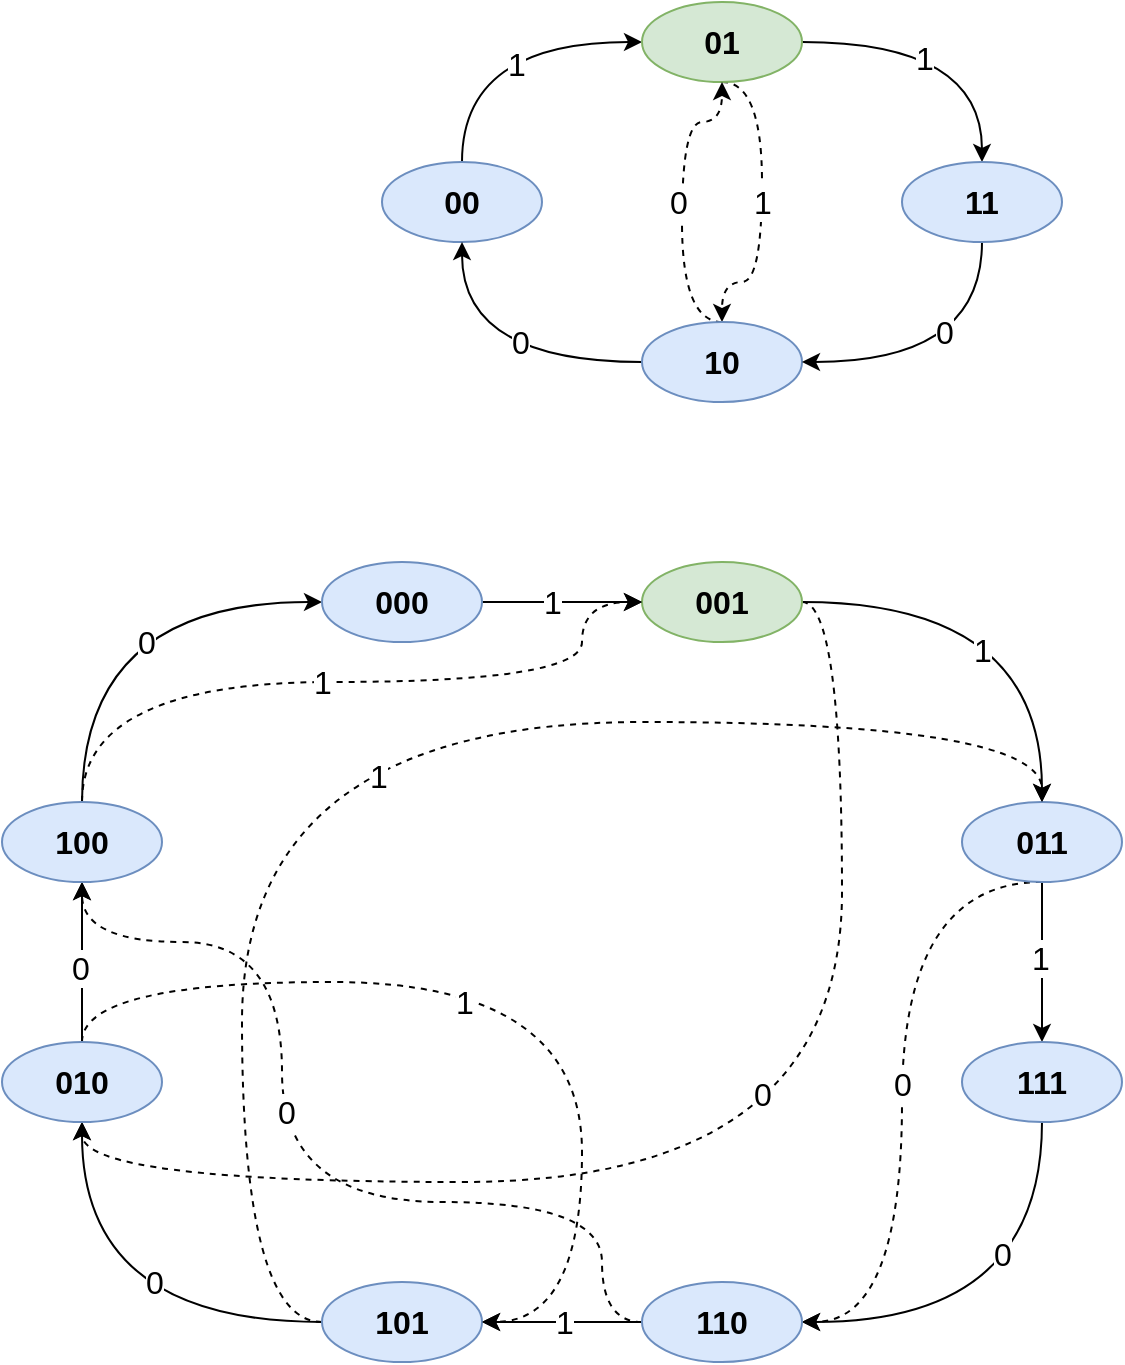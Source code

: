 <mxfile version="24.7.7">
  <diagram name="Page-1" id="99bclCvsHSO2PYTWa3nu">
    <mxGraphModel dx="968" dy="684" grid="1" gridSize="10" guides="1" tooltips="1" connect="1" arrows="1" fold="1" page="1" pageScale="1" pageWidth="850" pageHeight="1100" math="0" shadow="0">
      <root>
        <mxCell id="0" />
        <mxCell id="1" parent="0" />
        <mxCell id="lg_EyMamGVI91yFSFqXe-5" style="edgeStyle=orthogonalEdgeStyle;rounded=0;orthogonalLoop=1;jettySize=auto;html=1;exitX=0.5;exitY=0;exitDx=0;exitDy=0;entryX=0;entryY=0.5;entryDx=0;entryDy=0;curved=1;" edge="1" parent="1" source="lg_EyMamGVI91yFSFqXe-1" target="lg_EyMamGVI91yFSFqXe-2">
          <mxGeometry relative="1" as="geometry" />
        </mxCell>
        <mxCell id="lg_EyMamGVI91yFSFqXe-21" value="&lt;font style=&quot;font-size: 16px;&quot;&gt;1&lt;/font&gt;" style="edgeLabel;html=1;align=center;verticalAlign=middle;resizable=0;points=[];" vertex="1" connectable="0" parent="lg_EyMamGVI91yFSFqXe-5">
          <mxGeometry x="0.16" y="-11" relative="1" as="geometry">
            <mxPoint as="offset" />
          </mxGeometry>
        </mxCell>
        <mxCell id="lg_EyMamGVI91yFSFqXe-1" value="00" style="ellipse;whiteSpace=wrap;html=1;fillColor=#dae8fc;strokeColor=#6c8ebf;fontStyle=1;fontSize=16;" vertex="1" parent="1">
          <mxGeometry x="270" y="240" width="80" height="40" as="geometry" />
        </mxCell>
        <mxCell id="lg_EyMamGVI91yFSFqXe-6" style="edgeStyle=orthogonalEdgeStyle;rounded=0;orthogonalLoop=1;jettySize=auto;html=1;exitX=1;exitY=0.5;exitDx=0;exitDy=0;entryX=0.5;entryY=0;entryDx=0;entryDy=0;curved=1;" edge="1" parent="1" source="lg_EyMamGVI91yFSFqXe-2" target="lg_EyMamGVI91yFSFqXe-4">
          <mxGeometry relative="1" as="geometry" />
        </mxCell>
        <mxCell id="lg_EyMamGVI91yFSFqXe-17" value="&lt;font style=&quot;font-size: 16px;&quot;&gt;1&lt;/font&gt;" style="edgeLabel;html=1;align=center;verticalAlign=middle;resizable=0;points=[];" vertex="1" connectable="0" parent="lg_EyMamGVI91yFSFqXe-6">
          <mxGeometry x="-0.187" y="-8" relative="1" as="geometry">
            <mxPoint as="offset" />
          </mxGeometry>
        </mxCell>
        <mxCell id="lg_EyMamGVI91yFSFqXe-14" style="edgeStyle=orthogonalEdgeStyle;curved=1;rounded=0;orthogonalLoop=1;jettySize=auto;html=1;exitX=0.5;exitY=1;exitDx=0;exitDy=0;entryX=0.5;entryY=0;entryDx=0;entryDy=0;dashed=1;" edge="1" parent="1" source="lg_EyMamGVI91yFSFqXe-2" target="lg_EyMamGVI91yFSFqXe-3">
          <mxGeometry relative="1" as="geometry">
            <Array as="points">
              <mxPoint x="460" y="200" />
              <mxPoint x="460" y="300" />
              <mxPoint x="440" y="300" />
            </Array>
          </mxGeometry>
        </mxCell>
        <mxCell id="lg_EyMamGVI91yFSFqXe-19" value="&lt;font style=&quot;font-size: 16px;&quot;&gt;1&lt;/font&gt;" style="edgeLabel;html=1;align=center;verticalAlign=middle;resizable=0;points=[];" vertex="1" connectable="0" parent="lg_EyMamGVI91yFSFqXe-14">
          <mxGeometry x="-0.013" y="2" relative="1" as="geometry">
            <mxPoint x="-2" y="1" as="offset" />
          </mxGeometry>
        </mxCell>
        <mxCell id="lg_EyMamGVI91yFSFqXe-2" value="01" style="ellipse;whiteSpace=wrap;html=1;fillColor=#d5e8d4;strokeColor=#82b366;fontStyle=1;fontSize=16;" vertex="1" parent="1">
          <mxGeometry x="400" y="160" width="80" height="40" as="geometry" />
        </mxCell>
        <mxCell id="lg_EyMamGVI91yFSFqXe-8" style="edgeStyle=orthogonalEdgeStyle;rounded=0;orthogonalLoop=1;jettySize=auto;html=1;exitX=0;exitY=0.5;exitDx=0;exitDy=0;entryX=0.5;entryY=1;entryDx=0;entryDy=0;curved=1;" edge="1" parent="1" source="lg_EyMamGVI91yFSFqXe-3" target="lg_EyMamGVI91yFSFqXe-1">
          <mxGeometry relative="1" as="geometry" />
        </mxCell>
        <mxCell id="lg_EyMamGVI91yFSFqXe-22" value="&lt;font style=&quot;font-size: 16px;&quot;&gt;0&lt;/font&gt;" style="edgeLabel;html=1;align=center;verticalAlign=middle;resizable=0;points=[];" vertex="1" connectable="0" parent="lg_EyMamGVI91yFSFqXe-8">
          <mxGeometry x="-0.187" y="-10" relative="1" as="geometry">
            <mxPoint as="offset" />
          </mxGeometry>
        </mxCell>
        <mxCell id="lg_EyMamGVI91yFSFqXe-13" style="edgeStyle=orthogonalEdgeStyle;curved=1;rounded=0;orthogonalLoop=1;jettySize=auto;html=1;exitX=0.5;exitY=0;exitDx=0;exitDy=0;entryX=0.5;entryY=1;entryDx=0;entryDy=0;dashed=1;" edge="1" parent="1" source="lg_EyMamGVI91yFSFqXe-3" target="lg_EyMamGVI91yFSFqXe-2">
          <mxGeometry relative="1" as="geometry">
            <Array as="points">
              <mxPoint x="420" y="320" />
              <mxPoint x="420" y="220" />
              <mxPoint x="440" y="220" />
            </Array>
          </mxGeometry>
        </mxCell>
        <mxCell id="lg_EyMamGVI91yFSFqXe-20" value="&lt;font style=&quot;font-size: 16px;&quot;&gt;0&lt;/font&gt;" style="edgeLabel;html=1;align=center;verticalAlign=middle;resizable=0;points=[];" vertex="1" connectable="0" parent="lg_EyMamGVI91yFSFqXe-13">
          <mxGeometry y="2" relative="1" as="geometry">
            <mxPoint as="offset" />
          </mxGeometry>
        </mxCell>
        <mxCell id="lg_EyMamGVI91yFSFqXe-3" value="10" style="ellipse;whiteSpace=wrap;html=1;fillColor=#dae8fc;strokeColor=#6c8ebf;fontStyle=1;fontSize=16;" vertex="1" parent="1">
          <mxGeometry x="400" y="320" width="80" height="40" as="geometry" />
        </mxCell>
        <mxCell id="lg_EyMamGVI91yFSFqXe-7" style="edgeStyle=orthogonalEdgeStyle;rounded=0;orthogonalLoop=1;jettySize=auto;html=1;exitX=0.5;exitY=1;exitDx=0;exitDy=0;entryX=1;entryY=0.5;entryDx=0;entryDy=0;curved=1;" edge="1" parent="1" source="lg_EyMamGVI91yFSFqXe-4" target="lg_EyMamGVI91yFSFqXe-3">
          <mxGeometry relative="1" as="geometry" />
        </mxCell>
        <mxCell id="lg_EyMamGVI91yFSFqXe-18" value="&lt;font style=&quot;font-size: 16px;&quot;&gt;0&lt;/font&gt;" style="edgeLabel;html=1;align=center;verticalAlign=middle;resizable=0;points=[];" vertex="1" connectable="0" parent="lg_EyMamGVI91yFSFqXe-7">
          <mxGeometry x="0.053" y="-15" relative="1" as="geometry">
            <mxPoint as="offset" />
          </mxGeometry>
        </mxCell>
        <mxCell id="lg_EyMamGVI91yFSFqXe-4" value="11" style="ellipse;whiteSpace=wrap;html=1;fillColor=#dae8fc;strokeColor=#6c8ebf;fontStyle=1;fontSize=16;" vertex="1" parent="1">
          <mxGeometry x="530" y="240" width="80" height="40" as="geometry" />
        </mxCell>
        <mxCell id="lg_EyMamGVI91yFSFqXe-31" style="edgeStyle=orthogonalEdgeStyle;curved=1;rounded=0;orthogonalLoop=1;jettySize=auto;html=1;exitX=1;exitY=0.5;exitDx=0;exitDy=0;entryX=0.5;entryY=0;entryDx=0;entryDy=0;" edge="1" parent="1" source="lg_EyMamGVI91yFSFqXe-23" target="lg_EyMamGVI91yFSFqXe-24">
          <mxGeometry relative="1" as="geometry" />
        </mxCell>
        <mxCell id="lg_EyMamGVI91yFSFqXe-71" value="&lt;font style=&quot;font-size: 16px;&quot;&gt;1&lt;/font&gt;" style="edgeLabel;html=1;align=center;verticalAlign=middle;resizable=0;points=[];" vertex="1" connectable="0" parent="lg_EyMamGVI91yFSFqXe-31">
          <mxGeometry x="-0.182" y="-23" relative="1" as="geometry">
            <mxPoint y="1" as="offset" />
          </mxGeometry>
        </mxCell>
        <mxCell id="lg_EyMamGVI91yFSFqXe-58" style="edgeStyle=orthogonalEdgeStyle;curved=1;rounded=0;orthogonalLoop=1;jettySize=auto;html=1;exitX=1;exitY=0.5;exitDx=0;exitDy=0;entryX=0.5;entryY=1;entryDx=0;entryDy=0;dashed=1;" edge="1" parent="1" source="lg_EyMamGVI91yFSFqXe-23" target="lg_EyMamGVI91yFSFqXe-28">
          <mxGeometry relative="1" as="geometry">
            <Array as="points">
              <mxPoint x="500" y="460" />
              <mxPoint x="500" y="750" />
              <mxPoint x="120" y="750" />
            </Array>
          </mxGeometry>
        </mxCell>
        <mxCell id="lg_EyMamGVI91yFSFqXe-64" value="&lt;font style=&quot;font-size: 16px;&quot;&gt;0&lt;/font&gt;" style="edgeLabel;html=1;align=center;verticalAlign=middle;resizable=0;points=[];" vertex="1" connectable="0" parent="lg_EyMamGVI91yFSFqXe-58">
          <mxGeometry x="-0.261" y="-40" relative="1" as="geometry">
            <mxPoint as="offset" />
          </mxGeometry>
        </mxCell>
        <mxCell id="lg_EyMamGVI91yFSFqXe-23" value="001" style="ellipse;whiteSpace=wrap;html=1;fillColor=#d5e8d4;strokeColor=#82b366;fontStyle=1;fontSize=16;" vertex="1" parent="1">
          <mxGeometry x="400" y="440" width="80" height="40" as="geometry" />
        </mxCell>
        <mxCell id="lg_EyMamGVI91yFSFqXe-32" style="edgeStyle=orthogonalEdgeStyle;curved=1;rounded=0;orthogonalLoop=1;jettySize=auto;html=1;exitX=0.5;exitY=1;exitDx=0;exitDy=0;" edge="1" parent="1" source="lg_EyMamGVI91yFSFqXe-24" target="lg_EyMamGVI91yFSFqXe-25">
          <mxGeometry relative="1" as="geometry" />
        </mxCell>
        <mxCell id="lg_EyMamGVI91yFSFqXe-72" value="&lt;font style=&quot;font-size: 16px;&quot;&gt;1&lt;/font&gt;" style="edgeLabel;html=1;align=center;verticalAlign=middle;resizable=0;points=[];" vertex="1" connectable="0" parent="lg_EyMamGVI91yFSFqXe-32">
          <mxGeometry x="-0.062" relative="1" as="geometry">
            <mxPoint x="-1" as="offset" />
          </mxGeometry>
        </mxCell>
        <mxCell id="lg_EyMamGVI91yFSFqXe-56" style="edgeStyle=orthogonalEdgeStyle;curved=1;rounded=0;orthogonalLoop=1;jettySize=auto;html=1;exitX=0.5;exitY=1;exitDx=0;exitDy=0;entryX=1;entryY=0.5;entryDx=0;entryDy=0;dashed=1;" edge="1" parent="1" source="lg_EyMamGVI91yFSFqXe-24" target="lg_EyMamGVI91yFSFqXe-26">
          <mxGeometry relative="1" as="geometry">
            <Array as="points">
              <mxPoint x="530" y="600" />
              <mxPoint x="530" y="820" />
            </Array>
          </mxGeometry>
        </mxCell>
        <mxCell id="lg_EyMamGVI91yFSFqXe-67" value="&lt;font style=&quot;font-size: 16px;&quot;&gt;0&lt;/font&gt;" style="edgeLabel;html=1;align=center;verticalAlign=middle;resizable=0;points=[];" vertex="1" connectable="0" parent="lg_EyMamGVI91yFSFqXe-56">
          <mxGeometry x="-0.032" y="2" relative="1" as="geometry">
            <mxPoint x="-2" y="6" as="offset" />
          </mxGeometry>
        </mxCell>
        <mxCell id="lg_EyMamGVI91yFSFqXe-24" value="011" style="ellipse;whiteSpace=wrap;html=1;fillColor=#dae8fc;strokeColor=#6c8ebf;fontStyle=1;fontSize=16;" vertex="1" parent="1">
          <mxGeometry x="560" y="560" width="80" height="40" as="geometry" />
        </mxCell>
        <mxCell id="lg_EyMamGVI91yFSFqXe-33" style="edgeStyle=orthogonalEdgeStyle;curved=1;rounded=0;orthogonalLoop=1;jettySize=auto;html=1;exitX=0.5;exitY=1;exitDx=0;exitDy=0;entryX=1;entryY=0.5;entryDx=0;entryDy=0;" edge="1" parent="1" source="lg_EyMamGVI91yFSFqXe-25" target="lg_EyMamGVI91yFSFqXe-26">
          <mxGeometry relative="1" as="geometry" />
        </mxCell>
        <mxCell id="lg_EyMamGVI91yFSFqXe-73" value="&lt;font style=&quot;font-size: 16px;&quot;&gt;0&lt;/font&gt;" style="edgeLabel;html=1;align=center;verticalAlign=middle;resizable=0;points=[];" vertex="1" connectable="0" parent="lg_EyMamGVI91yFSFqXe-33">
          <mxGeometry x="-0.405" y="-18" relative="1" as="geometry">
            <mxPoint x="-2" as="offset" />
          </mxGeometry>
        </mxCell>
        <mxCell id="lg_EyMamGVI91yFSFqXe-25" value="111" style="ellipse;whiteSpace=wrap;html=1;fillColor=#dae8fc;strokeColor=#6c8ebf;fontStyle=1;fontSize=16;" vertex="1" parent="1">
          <mxGeometry x="560" y="680" width="80" height="40" as="geometry" />
        </mxCell>
        <mxCell id="lg_EyMamGVI91yFSFqXe-34" style="edgeStyle=orthogonalEdgeStyle;curved=1;rounded=0;orthogonalLoop=1;jettySize=auto;html=1;exitX=0;exitY=0.5;exitDx=0;exitDy=0;" edge="1" parent="1" source="lg_EyMamGVI91yFSFqXe-26" target="lg_EyMamGVI91yFSFqXe-27">
          <mxGeometry relative="1" as="geometry" />
        </mxCell>
        <mxCell id="lg_EyMamGVI91yFSFqXe-74" value="&lt;font style=&quot;font-size: 16px;&quot;&gt;1&lt;/font&gt;" style="edgeLabel;html=1;align=center;verticalAlign=middle;resizable=0;points=[];" vertex="1" connectable="0" parent="lg_EyMamGVI91yFSFqXe-34">
          <mxGeometry x="-0.025" relative="1" as="geometry">
            <mxPoint as="offset" />
          </mxGeometry>
        </mxCell>
        <mxCell id="lg_EyMamGVI91yFSFqXe-57" style="edgeStyle=orthogonalEdgeStyle;curved=1;rounded=0;orthogonalLoop=1;jettySize=auto;html=1;exitX=0;exitY=0.5;exitDx=0;exitDy=0;entryX=0.5;entryY=1;entryDx=0;entryDy=0;dashed=1;" edge="1" parent="1" source="lg_EyMamGVI91yFSFqXe-26" target="lg_EyMamGVI91yFSFqXe-29">
          <mxGeometry relative="1" as="geometry">
            <Array as="points">
              <mxPoint x="380" y="820" />
              <mxPoint x="380" y="760" />
              <mxPoint x="220" y="760" />
              <mxPoint x="220" y="630" />
              <mxPoint x="120" y="630" />
            </Array>
          </mxGeometry>
        </mxCell>
        <mxCell id="lg_EyMamGVI91yFSFqXe-69" value="&lt;font style=&quot;font-size: 16px;&quot;&gt;0&lt;/font&gt;" style="edgeLabel;html=1;align=center;verticalAlign=middle;resizable=0;points=[];" vertex="1" connectable="0" parent="lg_EyMamGVI91yFSFqXe-57">
          <mxGeometry x="0.146" y="-2" relative="1" as="geometry">
            <mxPoint y="1" as="offset" />
          </mxGeometry>
        </mxCell>
        <mxCell id="lg_EyMamGVI91yFSFqXe-26" value="110" style="ellipse;whiteSpace=wrap;html=1;fillColor=#dae8fc;strokeColor=#6c8ebf;fontStyle=1;fontSize=16;" vertex="1" parent="1">
          <mxGeometry x="400" y="800" width="80" height="40" as="geometry" />
        </mxCell>
        <mxCell id="lg_EyMamGVI91yFSFqXe-35" style="edgeStyle=orthogonalEdgeStyle;curved=1;rounded=0;orthogonalLoop=1;jettySize=auto;html=1;exitX=0;exitY=0.5;exitDx=0;exitDy=0;entryX=0.5;entryY=1;entryDx=0;entryDy=0;" edge="1" parent="1" source="lg_EyMamGVI91yFSFqXe-27" target="lg_EyMamGVI91yFSFqXe-28">
          <mxGeometry relative="1" as="geometry" />
        </mxCell>
        <mxCell id="lg_EyMamGVI91yFSFqXe-75" value="&lt;font style=&quot;font-size: 16px;&quot;&gt;0&lt;/font&gt;" style="edgeLabel;html=1;align=center;verticalAlign=middle;resizable=0;points=[];" vertex="1" connectable="0" parent="lg_EyMamGVI91yFSFqXe-35">
          <mxGeometry x="-0.236" y="-17" relative="1" as="geometry">
            <mxPoint y="-3" as="offset" />
          </mxGeometry>
        </mxCell>
        <mxCell id="lg_EyMamGVI91yFSFqXe-59" style="edgeStyle=orthogonalEdgeStyle;curved=1;rounded=0;orthogonalLoop=1;jettySize=auto;html=1;exitX=0;exitY=0.5;exitDx=0;exitDy=0;entryX=0.5;entryY=0;entryDx=0;entryDy=0;dashed=1;" edge="1" parent="1" source="lg_EyMamGVI91yFSFqXe-27" target="lg_EyMamGVI91yFSFqXe-24">
          <mxGeometry relative="1" as="geometry">
            <Array as="points">
              <mxPoint x="200" y="820" />
              <mxPoint x="200" y="520" />
              <mxPoint x="600" y="520" />
            </Array>
          </mxGeometry>
        </mxCell>
        <mxCell id="lg_EyMamGVI91yFSFqXe-66" value="&lt;font style=&quot;font-size: 16px;&quot;&gt;1&lt;/font&gt;" style="edgeLabel;html=1;align=center;verticalAlign=middle;resizable=0;points=[];" vertex="1" connectable="0" parent="lg_EyMamGVI91yFSFqXe-59">
          <mxGeometry x="0.046" y="-26" relative="1" as="geometry">
            <mxPoint y="1" as="offset" />
          </mxGeometry>
        </mxCell>
        <mxCell id="lg_EyMamGVI91yFSFqXe-27" value="101" style="ellipse;whiteSpace=wrap;html=1;fillColor=#dae8fc;strokeColor=#6c8ebf;fontStyle=1;fontSize=16;" vertex="1" parent="1">
          <mxGeometry x="240" y="800" width="80" height="40" as="geometry" />
        </mxCell>
        <mxCell id="lg_EyMamGVI91yFSFqXe-36" style="edgeStyle=orthogonalEdgeStyle;curved=1;rounded=0;orthogonalLoop=1;jettySize=auto;html=1;exitX=0.5;exitY=0;exitDx=0;exitDy=0;entryX=0.5;entryY=1;entryDx=0;entryDy=0;" edge="1" parent="1" source="lg_EyMamGVI91yFSFqXe-28" target="lg_EyMamGVI91yFSFqXe-29">
          <mxGeometry relative="1" as="geometry" />
        </mxCell>
        <mxCell id="lg_EyMamGVI91yFSFqXe-76" value="&lt;font style=&quot;font-size: 16px;&quot;&gt;0&lt;/font&gt;" style="edgeLabel;html=1;align=center;verticalAlign=middle;resizable=0;points=[];" vertex="1" connectable="0" parent="lg_EyMamGVI91yFSFqXe-36">
          <mxGeometry x="-0.037" y="1" relative="1" as="geometry">
            <mxPoint y="1" as="offset" />
          </mxGeometry>
        </mxCell>
        <mxCell id="lg_EyMamGVI91yFSFqXe-60" style="edgeStyle=orthogonalEdgeStyle;curved=1;rounded=0;orthogonalLoop=1;jettySize=auto;html=1;exitX=0.5;exitY=0;exitDx=0;exitDy=0;entryX=1;entryY=0.5;entryDx=0;entryDy=0;dashed=1;" edge="1" parent="1" source="lg_EyMamGVI91yFSFqXe-28" target="lg_EyMamGVI91yFSFqXe-27">
          <mxGeometry relative="1" as="geometry">
            <Array as="points">
              <mxPoint x="120" y="650" />
              <mxPoint x="370" y="650" />
              <mxPoint x="370" y="820" />
            </Array>
          </mxGeometry>
        </mxCell>
        <mxCell id="lg_EyMamGVI91yFSFqXe-68" value="&lt;font style=&quot;font-size: 16px;&quot;&gt;1&lt;/font&gt;" style="edgeLabel;html=1;align=center;verticalAlign=middle;resizable=0;points=[];" vertex="1" connectable="0" parent="lg_EyMamGVI91yFSFqXe-60">
          <mxGeometry x="-0.116" y="-9" relative="1" as="geometry">
            <mxPoint y="1" as="offset" />
          </mxGeometry>
        </mxCell>
        <mxCell id="lg_EyMamGVI91yFSFqXe-28" value="010" style="ellipse;whiteSpace=wrap;html=1;fillColor=#dae8fc;strokeColor=#6c8ebf;fontStyle=1;fontSize=16;" vertex="1" parent="1">
          <mxGeometry x="80" y="680" width="80" height="40" as="geometry" />
        </mxCell>
        <mxCell id="lg_EyMamGVI91yFSFqXe-37" style="edgeStyle=orthogonalEdgeStyle;curved=1;rounded=0;orthogonalLoop=1;jettySize=auto;html=1;exitX=0.5;exitY=0;exitDx=0;exitDy=0;entryX=0;entryY=0.5;entryDx=0;entryDy=0;" edge="1" parent="1" source="lg_EyMamGVI91yFSFqXe-29" target="lg_EyMamGVI91yFSFqXe-30">
          <mxGeometry relative="1" as="geometry" />
        </mxCell>
        <mxCell id="lg_EyMamGVI91yFSFqXe-77" value="&lt;font style=&quot;font-size: 16px;&quot;&gt;0&lt;/font&gt;" style="edgeLabel;html=1;align=center;verticalAlign=middle;resizable=0;points=[];" vertex="1" connectable="0" parent="lg_EyMamGVI91yFSFqXe-37">
          <mxGeometry x="0.2" y="-19" relative="1" as="geometry">
            <mxPoint y="1" as="offset" />
          </mxGeometry>
        </mxCell>
        <mxCell id="lg_EyMamGVI91yFSFqXe-61" style="edgeStyle=orthogonalEdgeStyle;curved=1;rounded=0;orthogonalLoop=1;jettySize=auto;html=1;exitX=0.5;exitY=0;exitDx=0;exitDy=0;entryX=0;entryY=0.5;entryDx=0;entryDy=0;dashed=1;" edge="1" parent="1" source="lg_EyMamGVI91yFSFqXe-29" target="lg_EyMamGVI91yFSFqXe-23">
          <mxGeometry relative="1" as="geometry">
            <Array as="points">
              <mxPoint x="120" y="500" />
              <mxPoint x="370" y="500" />
              <mxPoint x="370" y="460" />
            </Array>
          </mxGeometry>
        </mxCell>
        <mxCell id="lg_EyMamGVI91yFSFqXe-65" value="&lt;font style=&quot;font-size: 16px;&quot;&gt;1&lt;/font&gt;" style="edgeLabel;html=1;align=center;verticalAlign=middle;resizable=0;points=[];" vertex="1" connectable="0" parent="lg_EyMamGVI91yFSFqXe-61">
          <mxGeometry x="-0.053" relative="1" as="geometry">
            <mxPoint as="offset" />
          </mxGeometry>
        </mxCell>
        <mxCell id="lg_EyMamGVI91yFSFqXe-29" value="100" style="ellipse;whiteSpace=wrap;html=1;fillColor=#dae8fc;strokeColor=#6c8ebf;fontStyle=1;fontSize=16;" vertex="1" parent="1">
          <mxGeometry x="80" y="560" width="80" height="40" as="geometry" />
        </mxCell>
        <mxCell id="lg_EyMamGVI91yFSFqXe-38" style="edgeStyle=orthogonalEdgeStyle;curved=1;rounded=0;orthogonalLoop=1;jettySize=auto;html=1;exitX=1;exitY=0.5;exitDx=0;exitDy=0;entryX=0;entryY=0.5;entryDx=0;entryDy=0;" edge="1" parent="1" source="lg_EyMamGVI91yFSFqXe-30" target="lg_EyMamGVI91yFSFqXe-23">
          <mxGeometry relative="1" as="geometry" />
        </mxCell>
        <mxCell id="lg_EyMamGVI91yFSFqXe-70" value="&lt;font style=&quot;font-size: 16px;&quot;&gt;1&lt;/font&gt;" style="edgeLabel;html=1;align=center;verticalAlign=middle;resizable=0;points=[];" vertex="1" connectable="0" parent="lg_EyMamGVI91yFSFqXe-38">
          <mxGeometry x="-0.125" y="1" relative="1" as="geometry">
            <mxPoint y="1" as="offset" />
          </mxGeometry>
        </mxCell>
        <mxCell id="lg_EyMamGVI91yFSFqXe-30" value="000" style="ellipse;whiteSpace=wrap;html=1;fillColor=#dae8fc;strokeColor=#6c8ebf;fontStyle=1;fontSize=16;" vertex="1" parent="1">
          <mxGeometry x="240" y="440" width="80" height="40" as="geometry" />
        </mxCell>
      </root>
    </mxGraphModel>
  </diagram>
</mxfile>
